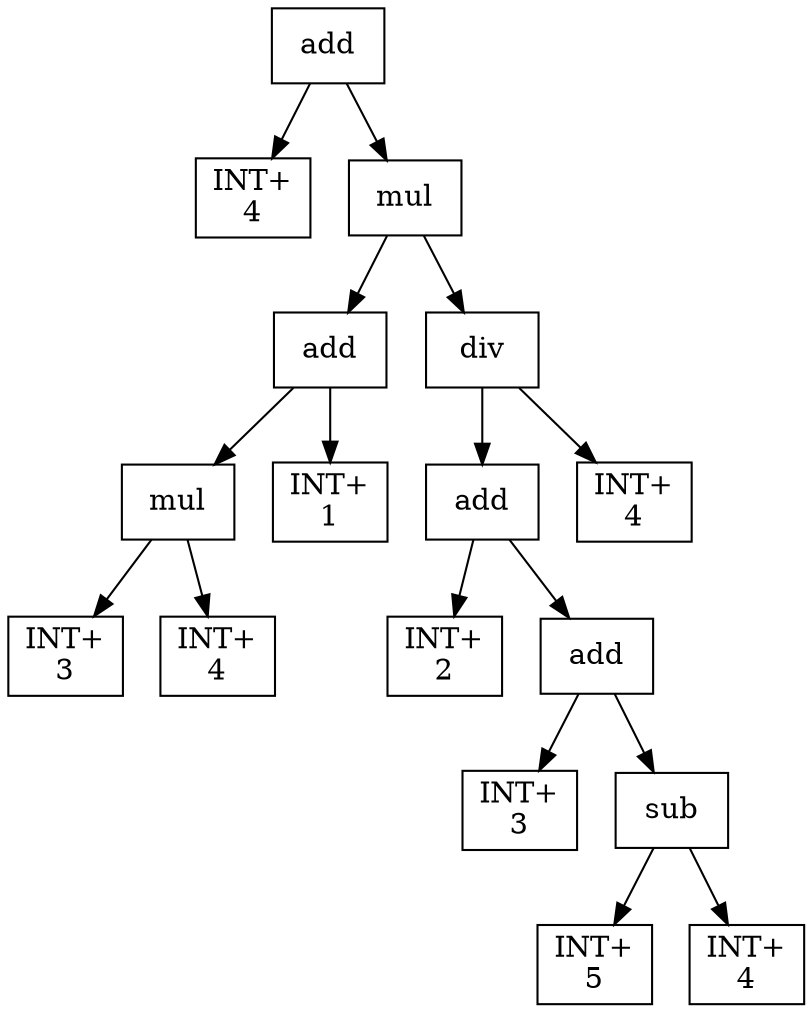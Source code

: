 digraph expr {
  node [shape=box];
  n1 [label="add"];
  n2 [label="INT+\n4"];
  n3 [label="mul"];
  n4 [label="add"];
  n5 [label="mul"];
  n6 [label="INT+\n3"];
  n7 [label="INT+\n4"];
  n5 -> n6;
  n5 -> n7;
  n8 [label="INT+\n1"];
  n4 -> n5;
  n4 -> n8;
  n9 [label="div"];
  n10 [label="add"];
  n11 [label="INT+\n2"];
  n12 [label="add"];
  n13 [label="INT+\n3"];
  n14 [label="sub"];
  n15 [label="INT+\n5"];
  n16 [label="INT+\n4"];
  n14 -> n15;
  n14 -> n16;
  n12 -> n13;
  n12 -> n14;
  n10 -> n11;
  n10 -> n12;
  n17 [label="INT+\n4"];
  n9 -> n10;
  n9 -> n17;
  n3 -> n4;
  n3 -> n9;
  n1 -> n2;
  n1 -> n3;
}